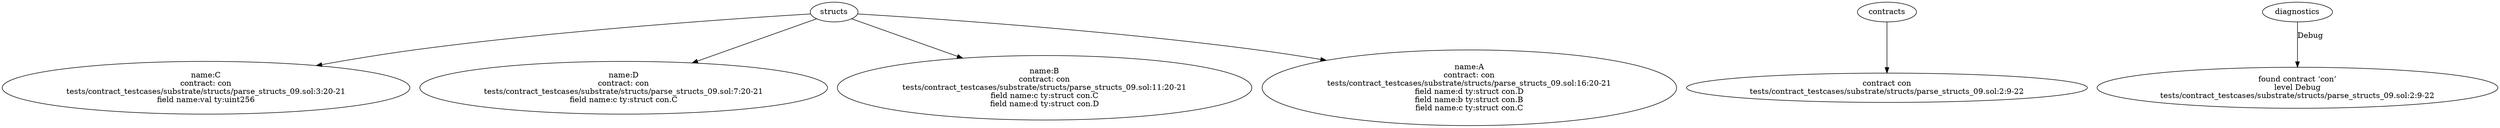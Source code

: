 strict digraph "tests/contract_testcases/substrate/structs/parse_structs_09.sol" {
	C [label="name:C\ncontract: con\ntests/contract_testcases/substrate/structs/parse_structs_09.sol:3:20-21\nfield name:val ty:uint256"]
	D [label="name:D\ncontract: con\ntests/contract_testcases/substrate/structs/parse_structs_09.sol:7:20-21\nfield name:c ty:struct con.C"]
	B [label="name:B\ncontract: con\ntests/contract_testcases/substrate/structs/parse_structs_09.sol:11:20-21\nfield name:c ty:struct con.C\nfield name:d ty:struct con.D"]
	A [label="name:A\ncontract: con\ntests/contract_testcases/substrate/structs/parse_structs_09.sol:16:20-21\nfield name:d ty:struct con.D\nfield name:b ty:struct con.B\nfield name:c ty:struct con.C"]
	contract [label="contract con\ntests/contract_testcases/substrate/structs/parse_structs_09.sol:2:9-22"]
	diagnostic [label="found contract ‘con’\nlevel Debug\ntests/contract_testcases/substrate/structs/parse_structs_09.sol:2:9-22"]
	structs -> C
	structs -> D
	structs -> B
	structs -> A
	contracts -> contract
	diagnostics -> diagnostic [label="Debug"]
}
